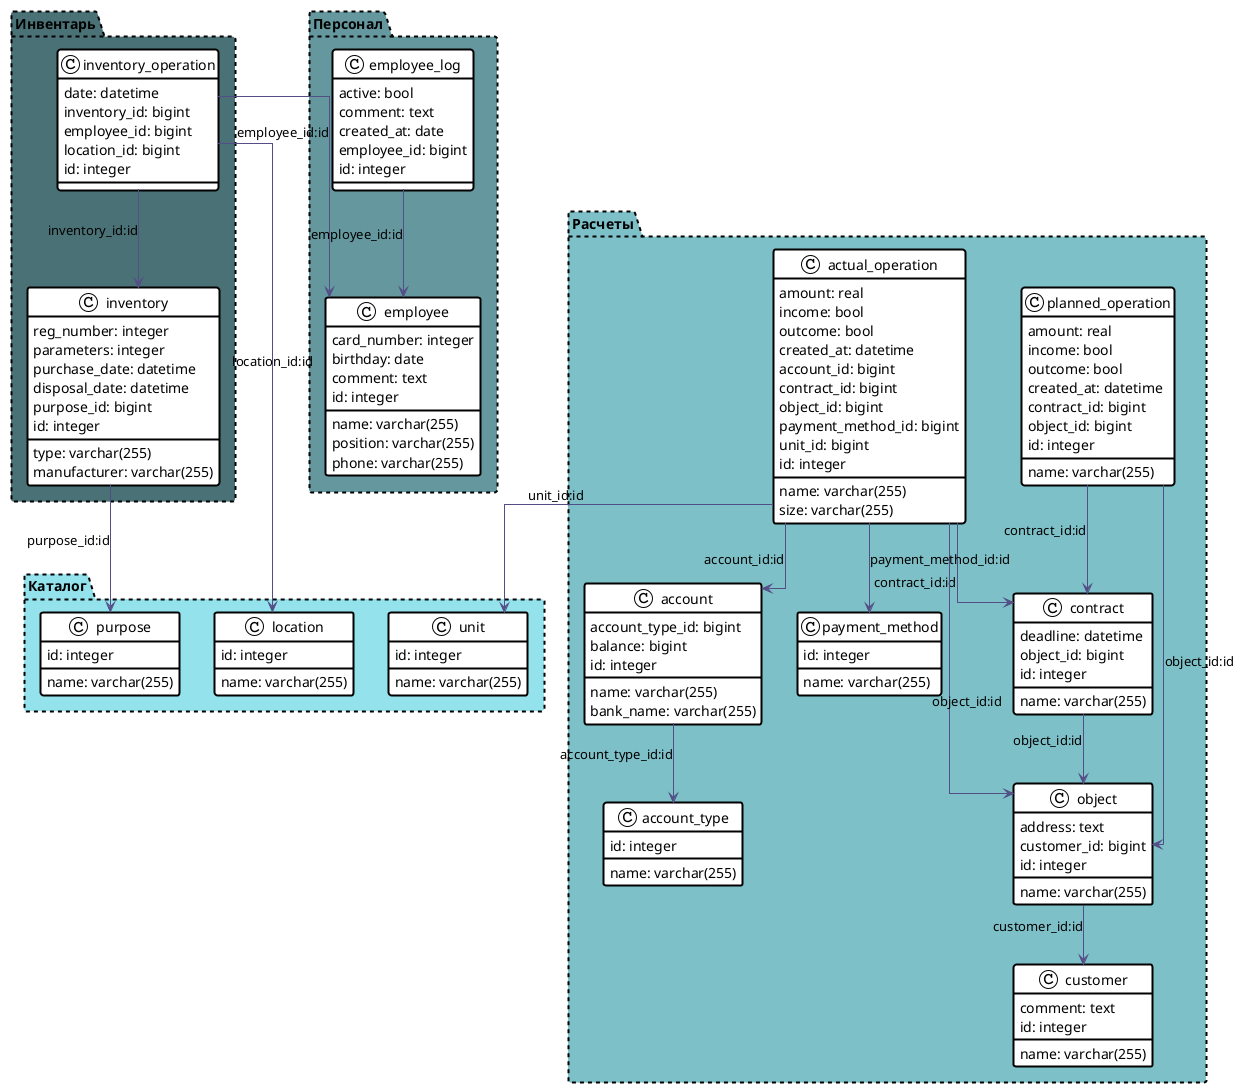 @startuml

!theme plain
top to bottom direction
skinparam linetype ortho
skinparam classborderthickness 2
skinparam packageborderstyle 4
skinparam packageborderthickness 2

!$color1 = "#94E2EB"
!$color2 = "#4A7175"
!$color3 = "#304A4D"
!$color4 = "#7DC0C7"
!$color5 = "#64989E"
!$color6 = "#544E87"

!$style1 = "plain"

package "Каталог" $color1 {
    class location {
    name: varchar(255)
    id: integer
    }
    class purpose {
    name: varchar(255)
    id: integer
    }
    class unit {
    name: varchar(255)
    id: integer
    }
}

package "Инвентарь" $color2 {
    class inventory {
    reg_number: integer
    type: varchar(255)
    parameters: integer
    purchase_date: datetime
    disposal_date: datetime
    purpose_id: bigint
    manufacturer: varchar(255)
    id: integer
    }
    class inventory_operation {
    date: datetime
    inventory_id: bigint
    employee_id: bigint
    location_id: bigint
    id: integer
    }
}

package "Расчеты" $color4 {
    class account {
    name: varchar(255)
    bank_name: varchar(255)
    account_type_id: bigint
    balance: bigint
    id: integer
    }
    class account_type {
    name: varchar(255)
    id: integer
    }
    class actual_operation {
    name: varchar(255)
    size: varchar(255)
    amount: real
    income: bool
    outcome: bool
    created_at: datetime
    account_id: bigint
    contract_id: bigint
    object_id: bigint
    payment_method_id: bigint
    unit_id: bigint
    id: integer
    }
    class contract {
    name: varchar(255)
    deadline: datetime
    object_id: bigint
    id: integer
    }
    class customer {
    name: varchar(255)
    comment: text
    id: integer
    }
    class payment_method {
    name: varchar(255)
    id: integer
    }
    class planned_operation {
    name: varchar(255)
    amount: real
    income: bool
    outcome: bool
    created_at: datetime
    contract_id: bigint
    object_id: bigint
    id: integer
    }
    class object {
    name: varchar(255)
    address: text
    customer_id: bigint
    id: integer
    }
}

package "Персонал" $color5 {
    class employee {
    name: varchar(255)
    position: varchar(255)
    phone: varchar(255)
    card_number: integer
    birthday: date
    comment: text
    id: integer
    }
    class employee_log {
    active: bool
    comment: text
    created_at: date
    employee_id: bigint
    id: integer
    }
}

inventory             -[$color6,$style1]->  purpose           : "purpose_id:id"
inventory_operation   -[$color6,$style1]->  location          : "location_id:id"
inventory_operation   -[$color6,$style1]->  inventory            : "inventory_id:id"
inventory_operation   -[$color6,$style1]->  employee          : "employee_id:id"
account            -[$color6,$style1]->  account_type       : "account_type_id:id"
actual_operation   -[$color6,$style1]->  unit              : "unit_id:id"
actual_operation   -[$color6,$style1]->  account           : "account_id:id"
actual_operation   -[$color6,$style1]->  contract          : "contract_id:id"
actual_operation   -[$color6,$style1]->  object            : "object_id:id"
actual_operation   -[$color6,$style1]->  payment_method   : "payment_method_id:id"
contract           -[$color6,$style1]->  object            : "object_id:id"
employee_log       -[$color6,$style1]->  employee          : "employee_id:id"
object             -[$color6,$style1]->  customer          : "customer_id:id"
planned_operation  -[$color6,$style1]->  contract          : "contract_id:id"
planned_operation  -[$color6,$style1]->  object            : "object_id:id"
@enduml